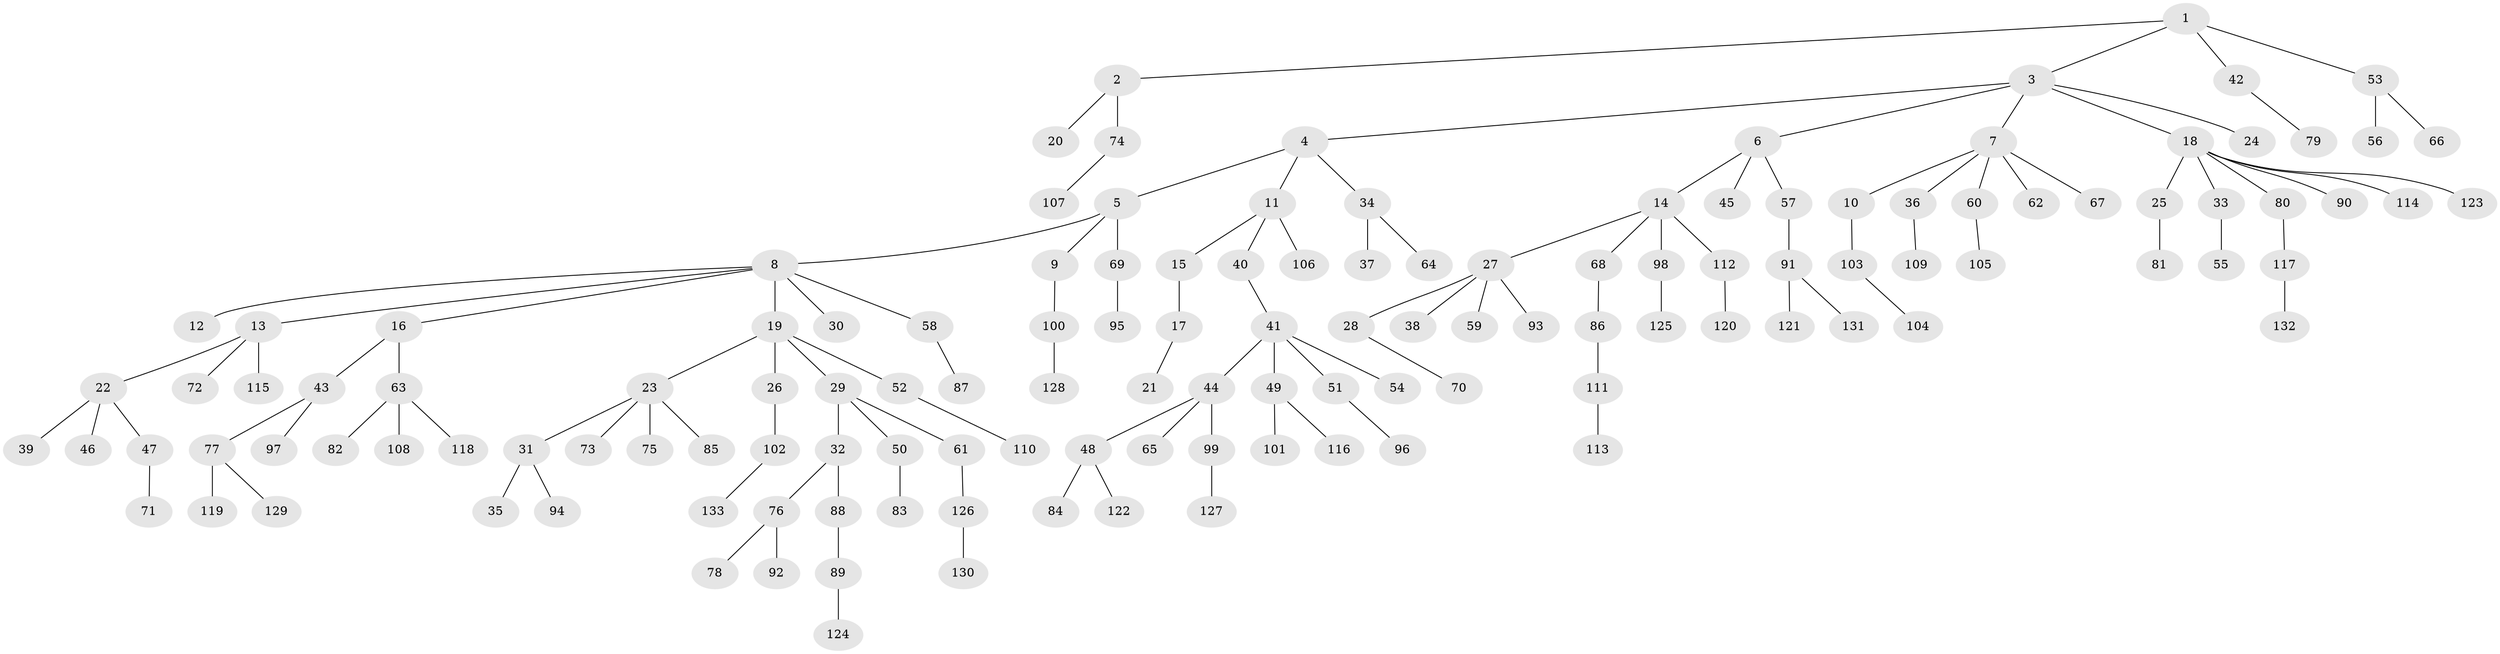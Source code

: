 // Generated by graph-tools (version 1.1) at 2025/36/03/09/25 02:36:40]
// undirected, 133 vertices, 132 edges
graph export_dot {
graph [start="1"]
  node [color=gray90,style=filled];
  1;
  2;
  3;
  4;
  5;
  6;
  7;
  8;
  9;
  10;
  11;
  12;
  13;
  14;
  15;
  16;
  17;
  18;
  19;
  20;
  21;
  22;
  23;
  24;
  25;
  26;
  27;
  28;
  29;
  30;
  31;
  32;
  33;
  34;
  35;
  36;
  37;
  38;
  39;
  40;
  41;
  42;
  43;
  44;
  45;
  46;
  47;
  48;
  49;
  50;
  51;
  52;
  53;
  54;
  55;
  56;
  57;
  58;
  59;
  60;
  61;
  62;
  63;
  64;
  65;
  66;
  67;
  68;
  69;
  70;
  71;
  72;
  73;
  74;
  75;
  76;
  77;
  78;
  79;
  80;
  81;
  82;
  83;
  84;
  85;
  86;
  87;
  88;
  89;
  90;
  91;
  92;
  93;
  94;
  95;
  96;
  97;
  98;
  99;
  100;
  101;
  102;
  103;
  104;
  105;
  106;
  107;
  108;
  109;
  110;
  111;
  112;
  113;
  114;
  115;
  116;
  117;
  118;
  119;
  120;
  121;
  122;
  123;
  124;
  125;
  126;
  127;
  128;
  129;
  130;
  131;
  132;
  133;
  1 -- 2;
  1 -- 3;
  1 -- 42;
  1 -- 53;
  2 -- 20;
  2 -- 74;
  3 -- 4;
  3 -- 6;
  3 -- 7;
  3 -- 18;
  3 -- 24;
  4 -- 5;
  4 -- 11;
  4 -- 34;
  5 -- 8;
  5 -- 9;
  5 -- 69;
  6 -- 14;
  6 -- 45;
  6 -- 57;
  7 -- 10;
  7 -- 36;
  7 -- 60;
  7 -- 62;
  7 -- 67;
  8 -- 12;
  8 -- 13;
  8 -- 16;
  8 -- 19;
  8 -- 30;
  8 -- 58;
  9 -- 100;
  10 -- 103;
  11 -- 15;
  11 -- 40;
  11 -- 106;
  13 -- 22;
  13 -- 72;
  13 -- 115;
  14 -- 27;
  14 -- 68;
  14 -- 98;
  14 -- 112;
  15 -- 17;
  16 -- 43;
  16 -- 63;
  17 -- 21;
  18 -- 25;
  18 -- 33;
  18 -- 80;
  18 -- 90;
  18 -- 114;
  18 -- 123;
  19 -- 23;
  19 -- 26;
  19 -- 29;
  19 -- 52;
  22 -- 39;
  22 -- 46;
  22 -- 47;
  23 -- 31;
  23 -- 73;
  23 -- 75;
  23 -- 85;
  25 -- 81;
  26 -- 102;
  27 -- 28;
  27 -- 38;
  27 -- 59;
  27 -- 93;
  28 -- 70;
  29 -- 32;
  29 -- 50;
  29 -- 61;
  31 -- 35;
  31 -- 94;
  32 -- 76;
  32 -- 88;
  33 -- 55;
  34 -- 37;
  34 -- 64;
  36 -- 109;
  40 -- 41;
  41 -- 44;
  41 -- 49;
  41 -- 51;
  41 -- 54;
  42 -- 79;
  43 -- 77;
  43 -- 97;
  44 -- 48;
  44 -- 65;
  44 -- 99;
  47 -- 71;
  48 -- 84;
  48 -- 122;
  49 -- 101;
  49 -- 116;
  50 -- 83;
  51 -- 96;
  52 -- 110;
  53 -- 56;
  53 -- 66;
  57 -- 91;
  58 -- 87;
  60 -- 105;
  61 -- 126;
  63 -- 82;
  63 -- 108;
  63 -- 118;
  68 -- 86;
  69 -- 95;
  74 -- 107;
  76 -- 78;
  76 -- 92;
  77 -- 119;
  77 -- 129;
  80 -- 117;
  86 -- 111;
  88 -- 89;
  89 -- 124;
  91 -- 121;
  91 -- 131;
  98 -- 125;
  99 -- 127;
  100 -- 128;
  102 -- 133;
  103 -- 104;
  111 -- 113;
  112 -- 120;
  117 -- 132;
  126 -- 130;
}
